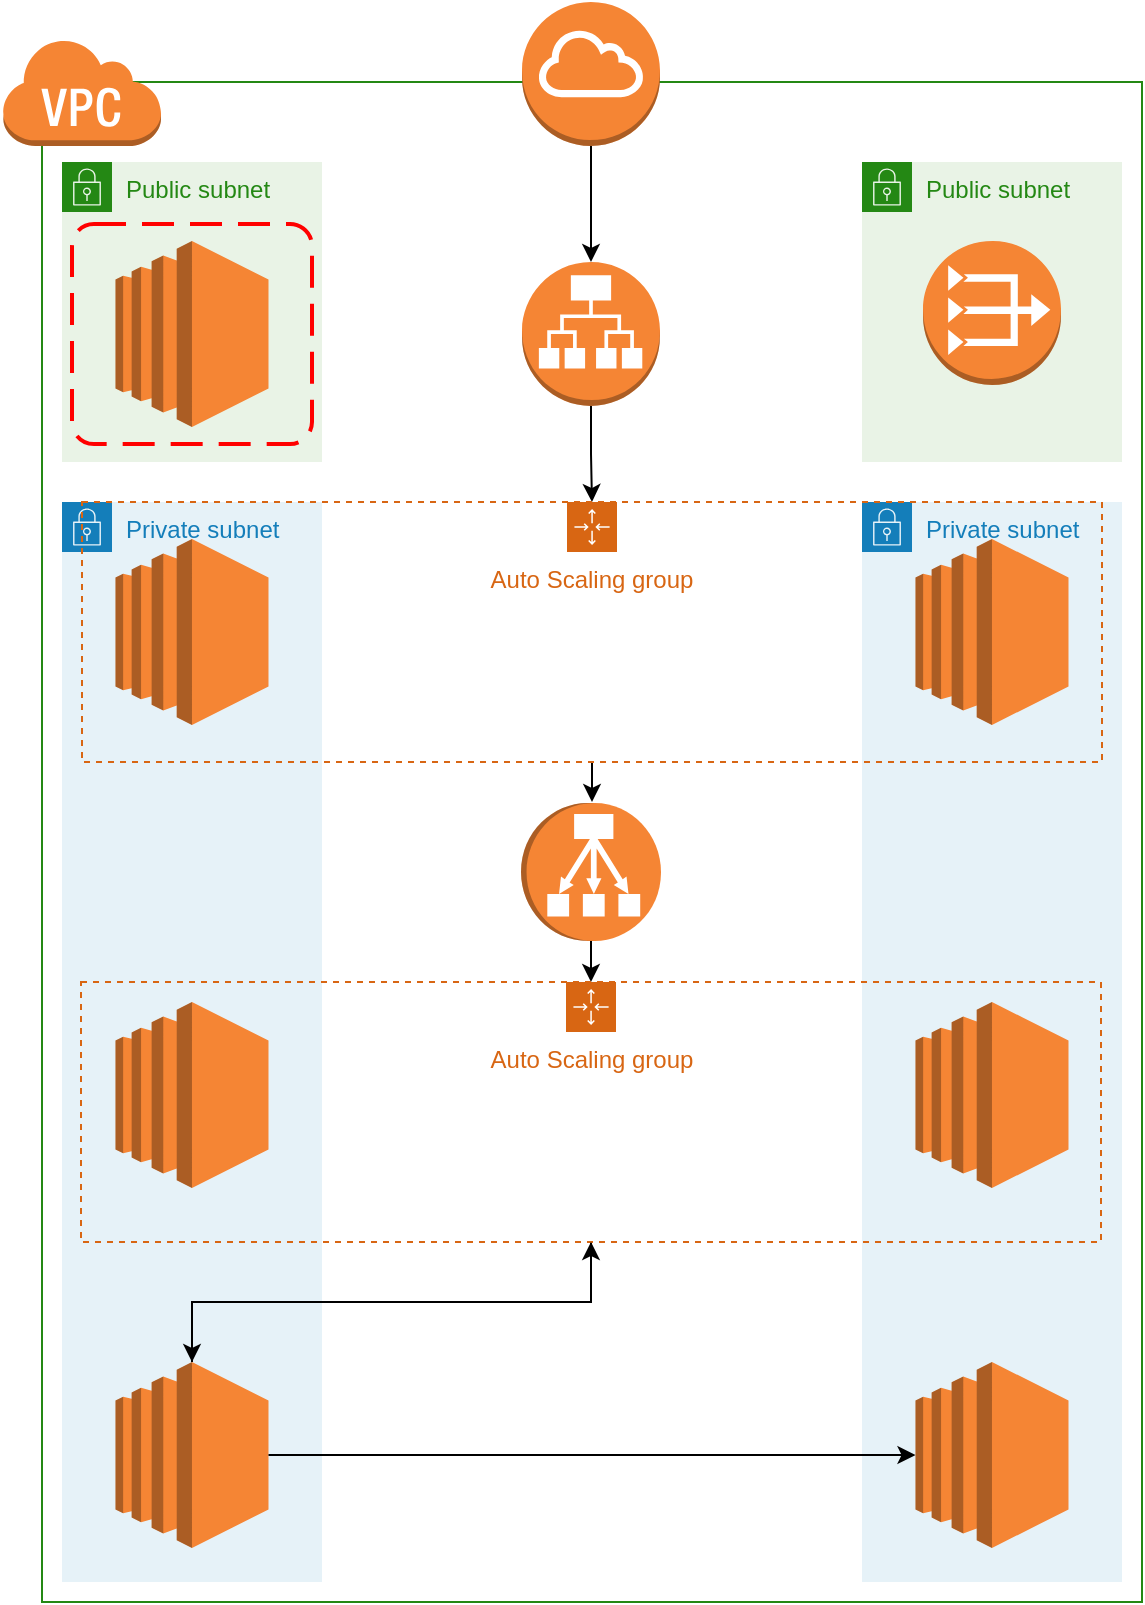 <mxfile version="20.3.2" type="github">
  <diagram id="WBG1F1Iy924rWPLagg-S" name="Page-1">
    <mxGraphModel dx="1673" dy="896" grid="1" gridSize="10" guides="1" tooltips="1" connect="1" arrows="1" fold="1" page="1" pageScale="1" pageWidth="850" pageHeight="1100" math="0" shadow="0">
      <root>
        <mxCell id="0" />
        <mxCell id="1" parent="0" />
        <mxCell id="hTG3Fp_eBAEKHdMktmrF-2" value="VPC" style="points=[[0,0],[0.25,0],[0.5,0],[0.75,0],[1,0],[1,0.25],[1,0.5],[1,0.75],[1,1],[0.75,1],[0.5,1],[0.25,1],[0,1],[0,0.75],[0,0.5],[0,0.25]];outlineConnect=0;gradientColor=none;html=1;whiteSpace=wrap;fontSize=12;fontStyle=0;container=1;pointerEvents=0;collapsible=0;recursiveResize=0;shape=mxgraph.aws4.group;grIcon=mxgraph.aws4.group_vpc;strokeColor=#248814;fillColor=none;verticalAlign=top;align=left;spacingLeft=30;fontColor=#AAB7B8;dashed=0;" vertex="1" parent="1">
          <mxGeometry x="170" y="80" width="550" height="760" as="geometry" />
        </mxCell>
        <mxCell id="hTG3Fp_eBAEKHdMktmrF-6" style="edgeStyle=orthogonalEdgeStyle;rounded=0;orthogonalLoop=1;jettySize=auto;html=1;entryX=0.5;entryY=0;entryDx=0;entryDy=0;entryPerimeter=0;" edge="1" parent="hTG3Fp_eBAEKHdMktmrF-2" source="hTG3Fp_eBAEKHdMktmrF-1" target="hTG3Fp_eBAEKHdMktmrF-5">
          <mxGeometry relative="1" as="geometry" />
        </mxCell>
        <mxCell id="hTG3Fp_eBAEKHdMktmrF-1" value="" style="outlineConnect=0;dashed=0;verticalLabelPosition=bottom;verticalAlign=top;align=center;html=1;shape=mxgraph.aws3.internet_gateway;fillColor=#F58534;gradientColor=none;" vertex="1" parent="hTG3Fp_eBAEKHdMktmrF-2">
          <mxGeometry x="240" y="-40" width="69" height="72" as="geometry" />
        </mxCell>
        <mxCell id="hTG3Fp_eBAEKHdMktmrF-4" value="" style="outlineConnect=0;dashed=0;verticalLabelPosition=bottom;verticalAlign=top;align=center;html=1;shape=mxgraph.aws3.virtual_private_cloud;fillColor=#F58534;gradientColor=none;" vertex="1" parent="hTG3Fp_eBAEKHdMktmrF-2">
          <mxGeometry x="-20" y="-22" width="79.5" height="54" as="geometry" />
        </mxCell>
        <mxCell id="hTG3Fp_eBAEKHdMktmrF-25" style="edgeStyle=orthogonalEdgeStyle;rounded=0;orthogonalLoop=1;jettySize=auto;html=1;exitX=0.5;exitY=1;exitDx=0;exitDy=0;exitPerimeter=0;" edge="1" parent="hTG3Fp_eBAEKHdMktmrF-2" source="hTG3Fp_eBAEKHdMktmrF-5" target="hTG3Fp_eBAEKHdMktmrF-23">
          <mxGeometry relative="1" as="geometry" />
        </mxCell>
        <mxCell id="hTG3Fp_eBAEKHdMktmrF-5" value="" style="outlineConnect=0;dashed=0;verticalLabelPosition=bottom;verticalAlign=top;align=center;html=1;shape=mxgraph.aws3.application_load_balancer;fillColor=#F58534;gradientColor=none;" vertex="1" parent="hTG3Fp_eBAEKHdMktmrF-2">
          <mxGeometry x="240" y="90" width="69" height="72" as="geometry" />
        </mxCell>
        <mxCell id="hTG3Fp_eBAEKHdMktmrF-19" value="Private subnet" style="points=[[0,0],[0.25,0],[0.5,0],[0.75,0],[1,0],[1,0.25],[1,0.5],[1,0.75],[1,1],[0.75,1],[0.5,1],[0.25,1],[0,1],[0,0.75],[0,0.5],[0,0.25]];outlineConnect=0;gradientColor=none;html=1;whiteSpace=wrap;fontSize=12;fontStyle=0;container=1;pointerEvents=0;collapsible=0;recursiveResize=0;shape=mxgraph.aws4.group;grIcon=mxgraph.aws4.group_security_group;grStroke=0;strokeColor=#147EBA;fillColor=#E6F2F8;verticalAlign=top;align=left;spacingLeft=30;fontColor=#147EBA;dashed=0;" vertex="1" parent="hTG3Fp_eBAEKHdMktmrF-2">
          <mxGeometry x="410" y="210" width="130" height="540" as="geometry" />
        </mxCell>
        <mxCell id="hTG3Fp_eBAEKHdMktmrF-20" value="" style="outlineConnect=0;dashed=0;verticalLabelPosition=bottom;verticalAlign=top;align=center;html=1;shape=mxgraph.aws3.ec2;fillColor=#F58534;gradientColor=none;" vertex="1" parent="hTG3Fp_eBAEKHdMktmrF-19">
          <mxGeometry x="26.75" y="18.5" width="76.5" height="93" as="geometry" />
        </mxCell>
        <mxCell id="hTG3Fp_eBAEKHdMktmrF-22" value="" style="outlineConnect=0;dashed=0;verticalLabelPosition=bottom;verticalAlign=top;align=center;html=1;shape=mxgraph.aws3.ec2;fillColor=#F58534;gradientColor=none;" vertex="1" parent="hTG3Fp_eBAEKHdMktmrF-19">
          <mxGeometry x="26.75" y="430" width="76.5" height="93" as="geometry" />
        </mxCell>
        <mxCell id="hTG3Fp_eBAEKHdMktmrF-13" value="Private subnet" style="points=[[0,0],[0.25,0],[0.5,0],[0.75,0],[1,0],[1,0.25],[1,0.5],[1,0.75],[1,1],[0.75,1],[0.5,1],[0.25,1],[0,1],[0,0.75],[0,0.5],[0,0.25]];outlineConnect=0;gradientColor=none;html=1;whiteSpace=wrap;fontSize=12;fontStyle=0;container=1;pointerEvents=0;collapsible=0;recursiveResize=0;shape=mxgraph.aws4.group;grIcon=mxgraph.aws4.group_security_group;grStroke=0;strokeColor=#147EBA;fillColor=#E6F2F8;verticalAlign=top;align=left;spacingLeft=30;fontColor=#147EBA;dashed=0;" vertex="1" parent="hTG3Fp_eBAEKHdMktmrF-2">
          <mxGeometry x="10" y="210" width="130" height="540" as="geometry" />
        </mxCell>
        <mxCell id="hTG3Fp_eBAEKHdMktmrF-12" value="" style="outlineConnect=0;dashed=0;verticalLabelPosition=bottom;verticalAlign=top;align=center;html=1;shape=mxgraph.aws3.ec2;fillColor=#F58534;gradientColor=none;" vertex="1" parent="hTG3Fp_eBAEKHdMktmrF-13">
          <mxGeometry x="26.75" y="18.5" width="76.5" height="93" as="geometry" />
        </mxCell>
        <mxCell id="hTG3Fp_eBAEKHdMktmrF-18" value="" style="outlineConnect=0;dashed=0;verticalLabelPosition=bottom;verticalAlign=top;align=center;html=1;shape=mxgraph.aws3.ec2;fillColor=#F58534;gradientColor=none;" vertex="1" parent="hTG3Fp_eBAEKHdMktmrF-13">
          <mxGeometry x="26.75" y="430" width="76.5" height="93" as="geometry" />
        </mxCell>
        <mxCell id="hTG3Fp_eBAEKHdMktmrF-35" style="edgeStyle=orthogonalEdgeStyle;rounded=0;orthogonalLoop=1;jettySize=auto;html=1;" edge="1" parent="hTG3Fp_eBAEKHdMktmrF-2" source="hTG3Fp_eBAEKHdMktmrF-23" target="hTG3Fp_eBAEKHdMktmrF-34">
          <mxGeometry relative="1" as="geometry" />
        </mxCell>
        <mxCell id="hTG3Fp_eBAEKHdMktmrF-23" value="Auto Scaling group" style="points=[[0,0],[0.25,0],[0.5,0],[0.75,0],[1,0],[1,0.25],[1,0.5],[1,0.75],[1,1],[0.75,1],[0.5,1],[0.25,1],[0,1],[0,0.75],[0,0.5],[0,0.25]];outlineConnect=0;gradientColor=none;html=1;whiteSpace=wrap;fontSize=12;fontStyle=0;container=1;pointerEvents=0;collapsible=0;recursiveResize=0;shape=mxgraph.aws4.groupCenter;grIcon=mxgraph.aws4.group_auto_scaling_group;grStroke=1;strokeColor=#D86613;fillColor=none;verticalAlign=top;align=center;fontColor=#D86613;dashed=1;spacingTop=25;" vertex="1" parent="hTG3Fp_eBAEKHdMktmrF-2">
          <mxGeometry x="20" y="210" width="510" height="130" as="geometry" />
        </mxCell>
        <mxCell id="hTG3Fp_eBAEKHdMktmrF-28" value="Public subnet" style="points=[[0,0],[0.25,0],[0.5,0],[0.75,0],[1,0],[1,0.25],[1,0.5],[1,0.75],[1,1],[0.75,1],[0.5,1],[0.25,1],[0,1],[0,0.75],[0,0.5],[0,0.25]];outlineConnect=0;gradientColor=none;html=1;whiteSpace=wrap;fontSize=12;fontStyle=0;container=1;pointerEvents=0;collapsible=0;recursiveResize=0;shape=mxgraph.aws4.group;grIcon=mxgraph.aws4.group_security_group;grStroke=0;strokeColor=#248814;fillColor=#E9F3E6;verticalAlign=top;align=left;spacingLeft=30;fontColor=#248814;dashed=0;" vertex="1" parent="hTG3Fp_eBAEKHdMktmrF-2">
          <mxGeometry x="10" y="40" width="130" height="150" as="geometry" />
        </mxCell>
        <mxCell id="hTG3Fp_eBAEKHdMktmrF-26" value="" style="rounded=1;arcSize=10;dashed=1;strokeColor=#ff0000;fillColor=none;gradientColor=none;dashPattern=8 4;strokeWidth=2;" vertex="1" parent="hTG3Fp_eBAEKHdMktmrF-28">
          <mxGeometry x="5" y="31" width="120" height="110" as="geometry" />
        </mxCell>
        <mxCell id="hTG3Fp_eBAEKHdMktmrF-29" value="" style="outlineConnect=0;dashed=0;verticalLabelPosition=bottom;verticalAlign=top;align=center;html=1;shape=mxgraph.aws3.ec2;fillColor=#F58534;gradientColor=none;" vertex="1" parent="hTG3Fp_eBAEKHdMktmrF-28">
          <mxGeometry x="26.75" y="39.5" width="76.5" height="93" as="geometry" />
        </mxCell>
        <mxCell id="hTG3Fp_eBAEKHdMktmrF-30" value="Public subnet" style="points=[[0,0],[0.25,0],[0.5,0],[0.75,0],[1,0],[1,0.25],[1,0.5],[1,0.75],[1,1],[0.75,1],[0.5,1],[0.25,1],[0,1],[0,0.75],[0,0.5],[0,0.25]];outlineConnect=0;gradientColor=none;html=1;whiteSpace=wrap;fontSize=12;fontStyle=0;container=1;pointerEvents=0;collapsible=0;recursiveResize=0;shape=mxgraph.aws4.group;grIcon=mxgraph.aws4.group_security_group;grStroke=0;strokeColor=#248814;fillColor=#E9F3E6;verticalAlign=top;align=left;spacingLeft=30;fontColor=#248814;dashed=0;" vertex="1" parent="hTG3Fp_eBAEKHdMktmrF-2">
          <mxGeometry x="410" y="40" width="130" height="150" as="geometry" />
        </mxCell>
        <mxCell id="hTG3Fp_eBAEKHdMktmrF-33" value="" style="outlineConnect=0;dashed=0;verticalLabelPosition=bottom;verticalAlign=top;align=center;html=1;shape=mxgraph.aws3.vpc_nat_gateway;fillColor=#F58534;gradientColor=none;" vertex="1" parent="hTG3Fp_eBAEKHdMktmrF-30">
          <mxGeometry x="30.5" y="39.5" width="69" height="72" as="geometry" />
        </mxCell>
        <mxCell id="hTG3Fp_eBAEKHdMktmrF-37" style="edgeStyle=orthogonalEdgeStyle;rounded=0;orthogonalLoop=1;jettySize=auto;html=1;exitX=1;exitY=0.5;exitDx=0;exitDy=0;exitPerimeter=0;entryX=0.5;entryY=0;entryDx=0;entryDy=0;" edge="1" parent="hTG3Fp_eBAEKHdMktmrF-2" source="hTG3Fp_eBAEKHdMktmrF-34" target="hTG3Fp_eBAEKHdMktmrF-36">
          <mxGeometry relative="1" as="geometry" />
        </mxCell>
        <mxCell id="hTG3Fp_eBAEKHdMktmrF-34" value="" style="outlineConnect=0;dashed=0;verticalLabelPosition=bottom;verticalAlign=top;align=center;html=1;shape=mxgraph.aws3.classic_load_balancer;fillColor=#F58534;gradientColor=none;rotation=90;" vertex="1" parent="hTG3Fp_eBAEKHdMktmrF-2">
          <mxGeometry x="240" y="360" width="69" height="70" as="geometry" />
        </mxCell>
        <mxCell id="hTG3Fp_eBAEKHdMktmrF-40" style="edgeStyle=orthogonalEdgeStyle;rounded=0;orthogonalLoop=1;jettySize=auto;html=1;exitX=0.5;exitY=1;exitDx=0;exitDy=0;entryX=0.5;entryY=0;entryDx=0;entryDy=0;entryPerimeter=0;" edge="1" parent="hTG3Fp_eBAEKHdMktmrF-2" source="hTG3Fp_eBAEKHdMktmrF-36" target="hTG3Fp_eBAEKHdMktmrF-18">
          <mxGeometry relative="1" as="geometry" />
        </mxCell>
        <mxCell id="hTG3Fp_eBAEKHdMktmrF-36" value="Auto Scaling group" style="points=[[0,0],[0.25,0],[0.5,0],[0.75,0],[1,0],[1,0.25],[1,0.5],[1,0.75],[1,1],[0.75,1],[0.5,1],[0.25,1],[0,1],[0,0.75],[0,0.5],[0,0.25]];outlineConnect=0;gradientColor=none;html=1;whiteSpace=wrap;fontSize=12;fontStyle=0;container=1;pointerEvents=0;collapsible=0;recursiveResize=0;shape=mxgraph.aws4.groupCenter;grIcon=mxgraph.aws4.group_auto_scaling_group;grStroke=1;strokeColor=#D86613;fillColor=none;verticalAlign=top;align=center;fontColor=#D86613;dashed=1;spacingTop=25;" vertex="1" parent="hTG3Fp_eBAEKHdMktmrF-2">
          <mxGeometry x="19.5" y="450" width="510" height="130" as="geometry" />
        </mxCell>
        <mxCell id="hTG3Fp_eBAEKHdMktmrF-21" value="" style="outlineConnect=0;dashed=0;verticalLabelPosition=bottom;verticalAlign=top;align=center;html=1;shape=mxgraph.aws3.ec2;fillColor=#F58534;gradientColor=none;" vertex="1" parent="hTG3Fp_eBAEKHdMktmrF-36">
          <mxGeometry x="417.25" y="10" width="76.5" height="93" as="geometry" />
        </mxCell>
        <mxCell id="hTG3Fp_eBAEKHdMktmrF-17" value="" style="outlineConnect=0;dashed=0;verticalLabelPosition=bottom;verticalAlign=top;align=center;html=1;shape=mxgraph.aws3.ec2;fillColor=#F58534;gradientColor=none;" vertex="1" parent="hTG3Fp_eBAEKHdMktmrF-36">
          <mxGeometry x="17.25" y="10" width="76.5" height="93" as="geometry" />
        </mxCell>
        <mxCell id="hTG3Fp_eBAEKHdMktmrF-38" style="edgeStyle=orthogonalEdgeStyle;rounded=0;orthogonalLoop=1;jettySize=auto;html=1;" edge="1" parent="hTG3Fp_eBAEKHdMktmrF-2" source="hTG3Fp_eBAEKHdMktmrF-18" target="hTG3Fp_eBAEKHdMktmrF-22">
          <mxGeometry relative="1" as="geometry" />
        </mxCell>
        <mxCell id="hTG3Fp_eBAEKHdMktmrF-39" style="edgeStyle=orthogonalEdgeStyle;rounded=0;orthogonalLoop=1;jettySize=auto;html=1;exitX=0.5;exitY=0;exitDx=0;exitDy=0;exitPerimeter=0;" edge="1" parent="hTG3Fp_eBAEKHdMktmrF-2" source="hTG3Fp_eBAEKHdMktmrF-18" target="hTG3Fp_eBAEKHdMktmrF-36">
          <mxGeometry relative="1" as="geometry" />
        </mxCell>
      </root>
    </mxGraphModel>
  </diagram>
</mxfile>
